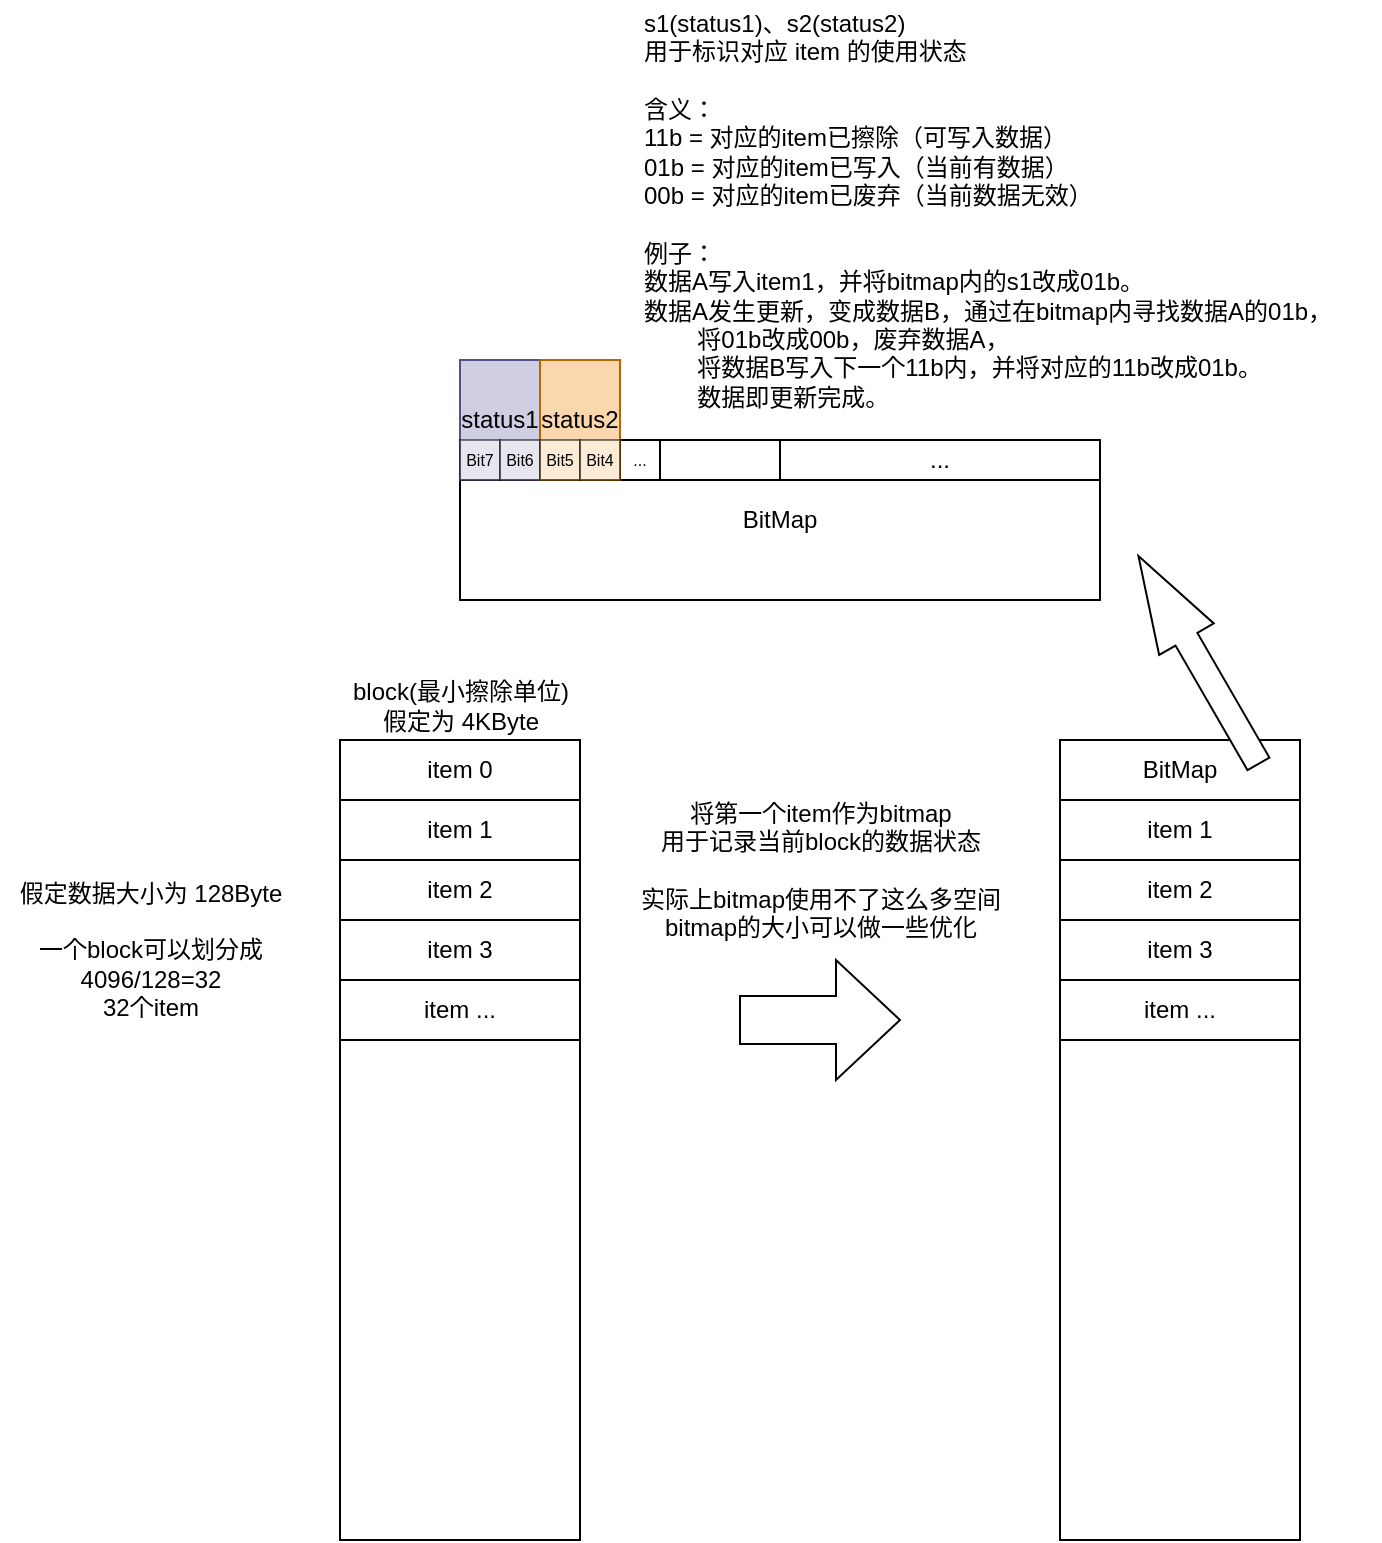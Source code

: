 <mxfile version="23.1.5" type="device">
  <diagram name="第 1 页" id="JU_yorABXUTcr0LXDNRE">
    <mxGraphModel dx="1176" dy="674" grid="1" gridSize="10" guides="1" tooltips="1" connect="1" arrows="1" fold="1" page="1" pageScale="1" pageWidth="827" pageHeight="1169" math="0" shadow="0">
      <root>
        <mxCell id="0" />
        <mxCell id="1" parent="0" />
        <mxCell id="hW4XJ9roE3pnJ6QgQREa-2" value="" style="whiteSpace=wrap;html=1;" vertex="1" parent="1">
          <mxGeometry x="210" y="630" width="120" height="400" as="geometry" />
        </mxCell>
        <mxCell id="hW4XJ9roE3pnJ6QgQREa-3" value="item 0" style="whiteSpace=wrap;html=1;" vertex="1" parent="1">
          <mxGeometry x="210" y="630" width="120" height="30" as="geometry" />
        </mxCell>
        <mxCell id="hW4XJ9roE3pnJ6QgQREa-4" value="item 2" style="whiteSpace=wrap;html=1;" vertex="1" parent="1">
          <mxGeometry x="210" y="690" width="120" height="30" as="geometry" />
        </mxCell>
        <mxCell id="hW4XJ9roE3pnJ6QgQREa-5" value="item ..." style="whiteSpace=wrap;html=1;" vertex="1" parent="1">
          <mxGeometry x="210" y="750" width="120" height="30" as="geometry" />
        </mxCell>
        <mxCell id="hW4XJ9roE3pnJ6QgQREa-6" value="item 1" style="whiteSpace=wrap;html=1;" vertex="1" parent="1">
          <mxGeometry x="210" y="660" width="120" height="30" as="geometry" />
        </mxCell>
        <mxCell id="hW4XJ9roE3pnJ6QgQREa-7" value="item 3" style="whiteSpace=wrap;html=1;" vertex="1" parent="1">
          <mxGeometry x="210" y="720" width="120" height="30" as="geometry" />
        </mxCell>
        <mxCell id="hW4XJ9roE3pnJ6QgQREa-8" value="block(最小擦除单位)&lt;br&gt;假定为 4KByte" style="text;html=1;align=center;verticalAlign=middle;resizable=0;points=[];autosize=1;strokeColor=none;fillColor=none;" vertex="1" parent="1">
          <mxGeometry x="205" y="593" width="130" height="40" as="geometry" />
        </mxCell>
        <mxCell id="hW4XJ9roE3pnJ6QgQREa-9" value="假定数据大小为 128Byte&lt;br&gt;&lt;br&gt;一个block可以划分成&lt;br&gt;4096/128=32&lt;br&gt;32个item" style="text;html=1;align=center;verticalAlign=middle;resizable=0;points=[];autosize=1;strokeColor=none;fillColor=none;" vertex="1" parent="1">
          <mxGeometry x="40" y="690" width="150" height="90" as="geometry" />
        </mxCell>
        <mxCell id="hW4XJ9roE3pnJ6QgQREa-10" value="" style="whiteSpace=wrap;html=1;" vertex="1" parent="1">
          <mxGeometry x="570" y="630" width="120" height="400" as="geometry" />
        </mxCell>
        <mxCell id="hW4XJ9roE3pnJ6QgQREa-11" value="BitMap" style="whiteSpace=wrap;html=1;" vertex="1" parent="1">
          <mxGeometry x="570" y="630" width="120" height="30" as="geometry" />
        </mxCell>
        <mxCell id="hW4XJ9roE3pnJ6QgQREa-12" value="item 2" style="whiteSpace=wrap;html=1;" vertex="1" parent="1">
          <mxGeometry x="570" y="690" width="120" height="30" as="geometry" />
        </mxCell>
        <mxCell id="hW4XJ9roE3pnJ6QgQREa-13" value="item ..." style="whiteSpace=wrap;html=1;" vertex="1" parent="1">
          <mxGeometry x="570" y="750" width="120" height="30" as="geometry" />
        </mxCell>
        <mxCell id="hW4XJ9roE3pnJ6QgQREa-14" value="item 1" style="whiteSpace=wrap;html=1;" vertex="1" parent="1">
          <mxGeometry x="570" y="660" width="120" height="30" as="geometry" />
        </mxCell>
        <mxCell id="hW4XJ9roE3pnJ6QgQREa-15" value="item 3" style="whiteSpace=wrap;html=1;" vertex="1" parent="1">
          <mxGeometry x="570" y="720" width="120" height="30" as="geometry" />
        </mxCell>
        <mxCell id="hW4XJ9roE3pnJ6QgQREa-16" value="" style="shape=singleArrow;whiteSpace=wrap;html=1;arrowWidth=0.4;arrowSize=0.4;" vertex="1" parent="1">
          <mxGeometry x="410" y="740" width="80" height="60" as="geometry" />
        </mxCell>
        <mxCell id="hW4XJ9roE3pnJ6QgQREa-17" value="将第一个item作为bitmap&lt;br&gt;用于记录当前block的数据状态&lt;br&gt;&lt;br&gt;实际上bitmap使用不了这么多空间&lt;br&gt;bitmap的大小可以做一些优化" style="text;html=1;align=center;verticalAlign=middle;resizable=0;points=[];autosize=1;strokeColor=none;fillColor=none;" vertex="1" parent="1">
          <mxGeometry x="350" y="650" width="200" height="90" as="geometry" />
        </mxCell>
        <mxCell id="hW4XJ9roE3pnJ6QgQREa-20" value="BitMap" style="whiteSpace=wrap;html=1;" vertex="1" parent="1">
          <mxGeometry x="270" y="480" width="320" height="80" as="geometry" />
        </mxCell>
        <mxCell id="hW4XJ9roE3pnJ6QgQREa-21" value="" style="shape=singleArrow;whiteSpace=wrap;html=1;arrowWidth=0.4;arrowSize=0.4;rotation=-30;direction=north;" vertex="1" parent="1">
          <mxGeometry x="623.455" y="529.995" width="31.55" height="120" as="geometry" />
        </mxCell>
        <mxCell id="hW4XJ9roE3pnJ6QgQREa-27" value="s1(status1)、s2(status2)&lt;br&gt;用于标识对应 item 的使用状态&lt;br&gt;&lt;br&gt;含义：&lt;br&gt;11b = 对应的item已擦除（可写入数据）&lt;br&gt;01b = 对应的item已写入（当前有数据）&lt;br&gt;00b = 对应的item已废弃（当前数据无效）&lt;br&gt;&lt;br&gt;例子：&lt;div&gt;数据A写入item1，并将bitmap内的s1改成01b。&lt;/div&gt;&lt;div&gt;数据A发生更新，变成数据B，通过在bitmap内寻找数据A的01b，&lt;/div&gt;&lt;div&gt;&lt;span style=&quot;white-space: pre;&quot;&gt;&#x9;&lt;/span&gt;将01b改成00b，废弃数据A，&lt;/div&gt;&lt;div&gt;&lt;span style=&quot;white-space: pre;&quot;&gt;&#x9;&lt;/span&gt;将数据B写入下一个11b内，&lt;span style=&quot;background-color: initial;&quot;&gt;并将对应的11b改成01b。&lt;/span&gt;&lt;/div&gt;&lt;div&gt;&lt;span style=&quot;background-color: initial;&quot;&gt;&lt;span style=&quot;white-space: pre;&quot;&gt;&#x9;&lt;/span&gt;数据即更新完成。&lt;/span&gt;&lt;/div&gt;" style="text;html=1;align=left;verticalAlign=middle;resizable=0;points=[];autosize=1;strokeColor=none;fillColor=none;" vertex="1" parent="1">
          <mxGeometry x="360" y="260" width="370" height="210" as="geometry" />
        </mxCell>
        <mxCell id="hW4XJ9roE3pnJ6QgQREa-28" value="" style="whiteSpace=wrap;html=1;" vertex="1" parent="1">
          <mxGeometry x="270" y="480" width="160" height="20" as="geometry" />
        </mxCell>
        <mxCell id="hW4XJ9roE3pnJ6QgQREa-34" value="..." style="whiteSpace=wrap;html=1;fontSize=8;" vertex="1" parent="1">
          <mxGeometry x="350" y="480" width="20" height="20" as="geometry" />
        </mxCell>
        <mxCell id="hW4XJ9roE3pnJ6QgQREa-39" value="status1" style="whiteSpace=wrap;html=1;fillColor=#d0cee2;strokeColor=#56517e;" vertex="1" parent="1">
          <mxGeometry x="270" y="440" width="40" height="60" as="geometry" />
        </mxCell>
        <mxCell id="hW4XJ9roE3pnJ6QgQREa-30" value="Bit7" style="whiteSpace=wrap;html=1;fontSize=8;opacity=50;" vertex="1" parent="1">
          <mxGeometry x="270" y="480" width="20" height="20" as="geometry" />
        </mxCell>
        <mxCell id="hW4XJ9roE3pnJ6QgQREa-31" value="Bit6" style="whiteSpace=wrap;html=1;fontSize=8;opacity=50;" vertex="1" parent="1">
          <mxGeometry x="290" y="480" width="20" height="20" as="geometry" />
        </mxCell>
        <mxCell id="hW4XJ9roE3pnJ6QgQREa-40" value="status2" style="whiteSpace=wrap;html=1;fillColor=#fad7ac;strokeColor=#b46504;" vertex="1" parent="1">
          <mxGeometry x="310" y="440" width="40" height="60" as="geometry" />
        </mxCell>
        <mxCell id="hW4XJ9roE3pnJ6QgQREa-32" value="Bit5" style="whiteSpace=wrap;html=1;fontSize=8;opacity=50;" vertex="1" parent="1">
          <mxGeometry x="310" y="480" width="20" height="20" as="geometry" />
        </mxCell>
        <mxCell id="hW4XJ9roE3pnJ6QgQREa-33" value="Bit4" style="whiteSpace=wrap;html=1;fontSize=8;opacity=50;" vertex="1" parent="1">
          <mxGeometry x="330" y="480" width="20" height="20" as="geometry" />
        </mxCell>
        <mxCell id="hW4XJ9roE3pnJ6QgQREa-41" value="..." style="whiteSpace=wrap;html=1;" vertex="1" parent="1">
          <mxGeometry x="430" y="480" width="160" height="20" as="geometry" />
        </mxCell>
      </root>
    </mxGraphModel>
  </diagram>
</mxfile>
